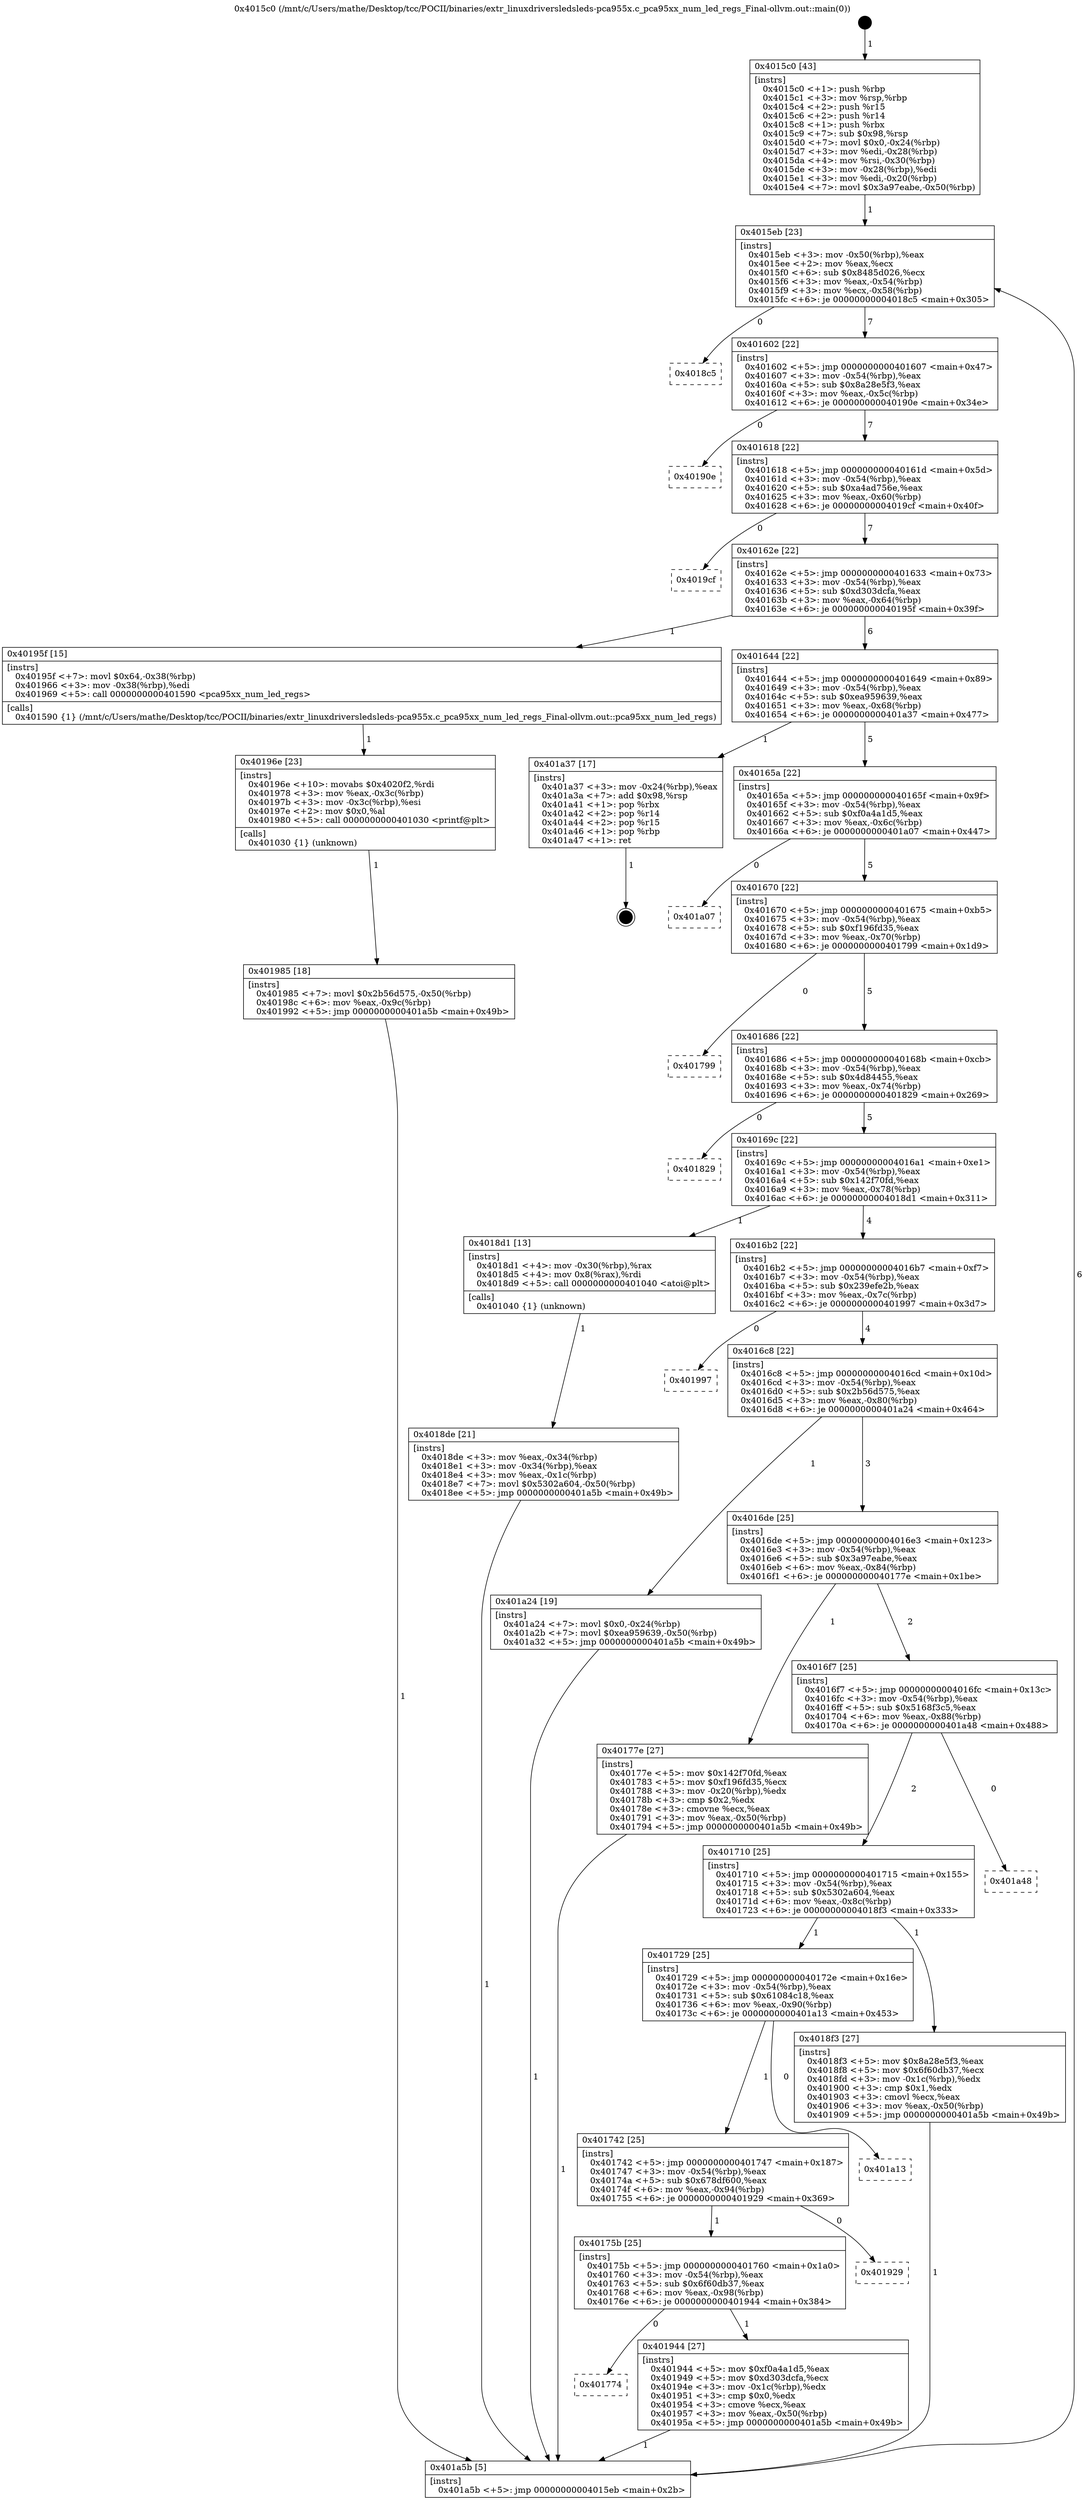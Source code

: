 digraph "0x4015c0" {
  label = "0x4015c0 (/mnt/c/Users/mathe/Desktop/tcc/POCII/binaries/extr_linuxdriversledsleds-pca955x.c_pca95xx_num_led_regs_Final-ollvm.out::main(0))"
  labelloc = "t"
  node[shape=record]

  Entry [label="",width=0.3,height=0.3,shape=circle,fillcolor=black,style=filled]
  "0x4015eb" [label="{
     0x4015eb [23]\l
     | [instrs]\l
     &nbsp;&nbsp;0x4015eb \<+3\>: mov -0x50(%rbp),%eax\l
     &nbsp;&nbsp;0x4015ee \<+2\>: mov %eax,%ecx\l
     &nbsp;&nbsp;0x4015f0 \<+6\>: sub $0x8485d026,%ecx\l
     &nbsp;&nbsp;0x4015f6 \<+3\>: mov %eax,-0x54(%rbp)\l
     &nbsp;&nbsp;0x4015f9 \<+3\>: mov %ecx,-0x58(%rbp)\l
     &nbsp;&nbsp;0x4015fc \<+6\>: je 00000000004018c5 \<main+0x305\>\l
  }"]
  "0x4018c5" [label="{
     0x4018c5\l
  }", style=dashed]
  "0x401602" [label="{
     0x401602 [22]\l
     | [instrs]\l
     &nbsp;&nbsp;0x401602 \<+5\>: jmp 0000000000401607 \<main+0x47\>\l
     &nbsp;&nbsp;0x401607 \<+3\>: mov -0x54(%rbp),%eax\l
     &nbsp;&nbsp;0x40160a \<+5\>: sub $0x8a28e5f3,%eax\l
     &nbsp;&nbsp;0x40160f \<+3\>: mov %eax,-0x5c(%rbp)\l
     &nbsp;&nbsp;0x401612 \<+6\>: je 000000000040190e \<main+0x34e\>\l
  }"]
  Exit [label="",width=0.3,height=0.3,shape=circle,fillcolor=black,style=filled,peripheries=2]
  "0x40190e" [label="{
     0x40190e\l
  }", style=dashed]
  "0x401618" [label="{
     0x401618 [22]\l
     | [instrs]\l
     &nbsp;&nbsp;0x401618 \<+5\>: jmp 000000000040161d \<main+0x5d\>\l
     &nbsp;&nbsp;0x40161d \<+3\>: mov -0x54(%rbp),%eax\l
     &nbsp;&nbsp;0x401620 \<+5\>: sub $0xa4ad756e,%eax\l
     &nbsp;&nbsp;0x401625 \<+3\>: mov %eax,-0x60(%rbp)\l
     &nbsp;&nbsp;0x401628 \<+6\>: je 00000000004019cf \<main+0x40f\>\l
  }"]
  "0x401985" [label="{
     0x401985 [18]\l
     | [instrs]\l
     &nbsp;&nbsp;0x401985 \<+7\>: movl $0x2b56d575,-0x50(%rbp)\l
     &nbsp;&nbsp;0x40198c \<+6\>: mov %eax,-0x9c(%rbp)\l
     &nbsp;&nbsp;0x401992 \<+5\>: jmp 0000000000401a5b \<main+0x49b\>\l
  }"]
  "0x4019cf" [label="{
     0x4019cf\l
  }", style=dashed]
  "0x40162e" [label="{
     0x40162e [22]\l
     | [instrs]\l
     &nbsp;&nbsp;0x40162e \<+5\>: jmp 0000000000401633 \<main+0x73\>\l
     &nbsp;&nbsp;0x401633 \<+3\>: mov -0x54(%rbp),%eax\l
     &nbsp;&nbsp;0x401636 \<+5\>: sub $0xd303dcfa,%eax\l
     &nbsp;&nbsp;0x40163b \<+3\>: mov %eax,-0x64(%rbp)\l
     &nbsp;&nbsp;0x40163e \<+6\>: je 000000000040195f \<main+0x39f\>\l
  }"]
  "0x40196e" [label="{
     0x40196e [23]\l
     | [instrs]\l
     &nbsp;&nbsp;0x40196e \<+10\>: movabs $0x4020f2,%rdi\l
     &nbsp;&nbsp;0x401978 \<+3\>: mov %eax,-0x3c(%rbp)\l
     &nbsp;&nbsp;0x40197b \<+3\>: mov -0x3c(%rbp),%esi\l
     &nbsp;&nbsp;0x40197e \<+2\>: mov $0x0,%al\l
     &nbsp;&nbsp;0x401980 \<+5\>: call 0000000000401030 \<printf@plt\>\l
     | [calls]\l
     &nbsp;&nbsp;0x401030 \{1\} (unknown)\l
  }"]
  "0x40195f" [label="{
     0x40195f [15]\l
     | [instrs]\l
     &nbsp;&nbsp;0x40195f \<+7\>: movl $0x64,-0x38(%rbp)\l
     &nbsp;&nbsp;0x401966 \<+3\>: mov -0x38(%rbp),%edi\l
     &nbsp;&nbsp;0x401969 \<+5\>: call 0000000000401590 \<pca95xx_num_led_regs\>\l
     | [calls]\l
     &nbsp;&nbsp;0x401590 \{1\} (/mnt/c/Users/mathe/Desktop/tcc/POCII/binaries/extr_linuxdriversledsleds-pca955x.c_pca95xx_num_led_regs_Final-ollvm.out::pca95xx_num_led_regs)\l
  }"]
  "0x401644" [label="{
     0x401644 [22]\l
     | [instrs]\l
     &nbsp;&nbsp;0x401644 \<+5\>: jmp 0000000000401649 \<main+0x89\>\l
     &nbsp;&nbsp;0x401649 \<+3\>: mov -0x54(%rbp),%eax\l
     &nbsp;&nbsp;0x40164c \<+5\>: sub $0xea959639,%eax\l
     &nbsp;&nbsp;0x401651 \<+3\>: mov %eax,-0x68(%rbp)\l
     &nbsp;&nbsp;0x401654 \<+6\>: je 0000000000401a37 \<main+0x477\>\l
  }"]
  "0x401774" [label="{
     0x401774\l
  }", style=dashed]
  "0x401a37" [label="{
     0x401a37 [17]\l
     | [instrs]\l
     &nbsp;&nbsp;0x401a37 \<+3\>: mov -0x24(%rbp),%eax\l
     &nbsp;&nbsp;0x401a3a \<+7\>: add $0x98,%rsp\l
     &nbsp;&nbsp;0x401a41 \<+1\>: pop %rbx\l
     &nbsp;&nbsp;0x401a42 \<+2\>: pop %r14\l
     &nbsp;&nbsp;0x401a44 \<+2\>: pop %r15\l
     &nbsp;&nbsp;0x401a46 \<+1\>: pop %rbp\l
     &nbsp;&nbsp;0x401a47 \<+1\>: ret\l
  }"]
  "0x40165a" [label="{
     0x40165a [22]\l
     | [instrs]\l
     &nbsp;&nbsp;0x40165a \<+5\>: jmp 000000000040165f \<main+0x9f\>\l
     &nbsp;&nbsp;0x40165f \<+3\>: mov -0x54(%rbp),%eax\l
     &nbsp;&nbsp;0x401662 \<+5\>: sub $0xf0a4a1d5,%eax\l
     &nbsp;&nbsp;0x401667 \<+3\>: mov %eax,-0x6c(%rbp)\l
     &nbsp;&nbsp;0x40166a \<+6\>: je 0000000000401a07 \<main+0x447\>\l
  }"]
  "0x401944" [label="{
     0x401944 [27]\l
     | [instrs]\l
     &nbsp;&nbsp;0x401944 \<+5\>: mov $0xf0a4a1d5,%eax\l
     &nbsp;&nbsp;0x401949 \<+5\>: mov $0xd303dcfa,%ecx\l
     &nbsp;&nbsp;0x40194e \<+3\>: mov -0x1c(%rbp),%edx\l
     &nbsp;&nbsp;0x401951 \<+3\>: cmp $0x0,%edx\l
     &nbsp;&nbsp;0x401954 \<+3\>: cmove %ecx,%eax\l
     &nbsp;&nbsp;0x401957 \<+3\>: mov %eax,-0x50(%rbp)\l
     &nbsp;&nbsp;0x40195a \<+5\>: jmp 0000000000401a5b \<main+0x49b\>\l
  }"]
  "0x401a07" [label="{
     0x401a07\l
  }", style=dashed]
  "0x401670" [label="{
     0x401670 [22]\l
     | [instrs]\l
     &nbsp;&nbsp;0x401670 \<+5\>: jmp 0000000000401675 \<main+0xb5\>\l
     &nbsp;&nbsp;0x401675 \<+3\>: mov -0x54(%rbp),%eax\l
     &nbsp;&nbsp;0x401678 \<+5\>: sub $0xf196fd35,%eax\l
     &nbsp;&nbsp;0x40167d \<+3\>: mov %eax,-0x70(%rbp)\l
     &nbsp;&nbsp;0x401680 \<+6\>: je 0000000000401799 \<main+0x1d9\>\l
  }"]
  "0x40175b" [label="{
     0x40175b [25]\l
     | [instrs]\l
     &nbsp;&nbsp;0x40175b \<+5\>: jmp 0000000000401760 \<main+0x1a0\>\l
     &nbsp;&nbsp;0x401760 \<+3\>: mov -0x54(%rbp),%eax\l
     &nbsp;&nbsp;0x401763 \<+5\>: sub $0x6f60db37,%eax\l
     &nbsp;&nbsp;0x401768 \<+6\>: mov %eax,-0x98(%rbp)\l
     &nbsp;&nbsp;0x40176e \<+6\>: je 0000000000401944 \<main+0x384\>\l
  }"]
  "0x401799" [label="{
     0x401799\l
  }", style=dashed]
  "0x401686" [label="{
     0x401686 [22]\l
     | [instrs]\l
     &nbsp;&nbsp;0x401686 \<+5\>: jmp 000000000040168b \<main+0xcb\>\l
     &nbsp;&nbsp;0x40168b \<+3\>: mov -0x54(%rbp),%eax\l
     &nbsp;&nbsp;0x40168e \<+5\>: sub $0x4d84455,%eax\l
     &nbsp;&nbsp;0x401693 \<+3\>: mov %eax,-0x74(%rbp)\l
     &nbsp;&nbsp;0x401696 \<+6\>: je 0000000000401829 \<main+0x269\>\l
  }"]
  "0x401929" [label="{
     0x401929\l
  }", style=dashed]
  "0x401829" [label="{
     0x401829\l
  }", style=dashed]
  "0x40169c" [label="{
     0x40169c [22]\l
     | [instrs]\l
     &nbsp;&nbsp;0x40169c \<+5\>: jmp 00000000004016a1 \<main+0xe1\>\l
     &nbsp;&nbsp;0x4016a1 \<+3\>: mov -0x54(%rbp),%eax\l
     &nbsp;&nbsp;0x4016a4 \<+5\>: sub $0x142f70fd,%eax\l
     &nbsp;&nbsp;0x4016a9 \<+3\>: mov %eax,-0x78(%rbp)\l
     &nbsp;&nbsp;0x4016ac \<+6\>: je 00000000004018d1 \<main+0x311\>\l
  }"]
  "0x401742" [label="{
     0x401742 [25]\l
     | [instrs]\l
     &nbsp;&nbsp;0x401742 \<+5\>: jmp 0000000000401747 \<main+0x187\>\l
     &nbsp;&nbsp;0x401747 \<+3\>: mov -0x54(%rbp),%eax\l
     &nbsp;&nbsp;0x40174a \<+5\>: sub $0x678df600,%eax\l
     &nbsp;&nbsp;0x40174f \<+6\>: mov %eax,-0x94(%rbp)\l
     &nbsp;&nbsp;0x401755 \<+6\>: je 0000000000401929 \<main+0x369\>\l
  }"]
  "0x4018d1" [label="{
     0x4018d1 [13]\l
     | [instrs]\l
     &nbsp;&nbsp;0x4018d1 \<+4\>: mov -0x30(%rbp),%rax\l
     &nbsp;&nbsp;0x4018d5 \<+4\>: mov 0x8(%rax),%rdi\l
     &nbsp;&nbsp;0x4018d9 \<+5\>: call 0000000000401040 \<atoi@plt\>\l
     | [calls]\l
     &nbsp;&nbsp;0x401040 \{1\} (unknown)\l
  }"]
  "0x4016b2" [label="{
     0x4016b2 [22]\l
     | [instrs]\l
     &nbsp;&nbsp;0x4016b2 \<+5\>: jmp 00000000004016b7 \<main+0xf7\>\l
     &nbsp;&nbsp;0x4016b7 \<+3\>: mov -0x54(%rbp),%eax\l
     &nbsp;&nbsp;0x4016ba \<+5\>: sub $0x239efe2b,%eax\l
     &nbsp;&nbsp;0x4016bf \<+3\>: mov %eax,-0x7c(%rbp)\l
     &nbsp;&nbsp;0x4016c2 \<+6\>: je 0000000000401997 \<main+0x3d7\>\l
  }"]
  "0x401a13" [label="{
     0x401a13\l
  }", style=dashed]
  "0x401997" [label="{
     0x401997\l
  }", style=dashed]
  "0x4016c8" [label="{
     0x4016c8 [22]\l
     | [instrs]\l
     &nbsp;&nbsp;0x4016c8 \<+5\>: jmp 00000000004016cd \<main+0x10d\>\l
     &nbsp;&nbsp;0x4016cd \<+3\>: mov -0x54(%rbp),%eax\l
     &nbsp;&nbsp;0x4016d0 \<+5\>: sub $0x2b56d575,%eax\l
     &nbsp;&nbsp;0x4016d5 \<+3\>: mov %eax,-0x80(%rbp)\l
     &nbsp;&nbsp;0x4016d8 \<+6\>: je 0000000000401a24 \<main+0x464\>\l
  }"]
  "0x401729" [label="{
     0x401729 [25]\l
     | [instrs]\l
     &nbsp;&nbsp;0x401729 \<+5\>: jmp 000000000040172e \<main+0x16e\>\l
     &nbsp;&nbsp;0x40172e \<+3\>: mov -0x54(%rbp),%eax\l
     &nbsp;&nbsp;0x401731 \<+5\>: sub $0x61084c18,%eax\l
     &nbsp;&nbsp;0x401736 \<+6\>: mov %eax,-0x90(%rbp)\l
     &nbsp;&nbsp;0x40173c \<+6\>: je 0000000000401a13 \<main+0x453\>\l
  }"]
  "0x401a24" [label="{
     0x401a24 [19]\l
     | [instrs]\l
     &nbsp;&nbsp;0x401a24 \<+7\>: movl $0x0,-0x24(%rbp)\l
     &nbsp;&nbsp;0x401a2b \<+7\>: movl $0xea959639,-0x50(%rbp)\l
     &nbsp;&nbsp;0x401a32 \<+5\>: jmp 0000000000401a5b \<main+0x49b\>\l
  }"]
  "0x4016de" [label="{
     0x4016de [25]\l
     | [instrs]\l
     &nbsp;&nbsp;0x4016de \<+5\>: jmp 00000000004016e3 \<main+0x123\>\l
     &nbsp;&nbsp;0x4016e3 \<+3\>: mov -0x54(%rbp),%eax\l
     &nbsp;&nbsp;0x4016e6 \<+5\>: sub $0x3a97eabe,%eax\l
     &nbsp;&nbsp;0x4016eb \<+6\>: mov %eax,-0x84(%rbp)\l
     &nbsp;&nbsp;0x4016f1 \<+6\>: je 000000000040177e \<main+0x1be\>\l
  }"]
  "0x4018f3" [label="{
     0x4018f3 [27]\l
     | [instrs]\l
     &nbsp;&nbsp;0x4018f3 \<+5\>: mov $0x8a28e5f3,%eax\l
     &nbsp;&nbsp;0x4018f8 \<+5\>: mov $0x6f60db37,%ecx\l
     &nbsp;&nbsp;0x4018fd \<+3\>: mov -0x1c(%rbp),%edx\l
     &nbsp;&nbsp;0x401900 \<+3\>: cmp $0x1,%edx\l
     &nbsp;&nbsp;0x401903 \<+3\>: cmovl %ecx,%eax\l
     &nbsp;&nbsp;0x401906 \<+3\>: mov %eax,-0x50(%rbp)\l
     &nbsp;&nbsp;0x401909 \<+5\>: jmp 0000000000401a5b \<main+0x49b\>\l
  }"]
  "0x40177e" [label="{
     0x40177e [27]\l
     | [instrs]\l
     &nbsp;&nbsp;0x40177e \<+5\>: mov $0x142f70fd,%eax\l
     &nbsp;&nbsp;0x401783 \<+5\>: mov $0xf196fd35,%ecx\l
     &nbsp;&nbsp;0x401788 \<+3\>: mov -0x20(%rbp),%edx\l
     &nbsp;&nbsp;0x40178b \<+3\>: cmp $0x2,%edx\l
     &nbsp;&nbsp;0x40178e \<+3\>: cmovne %ecx,%eax\l
     &nbsp;&nbsp;0x401791 \<+3\>: mov %eax,-0x50(%rbp)\l
     &nbsp;&nbsp;0x401794 \<+5\>: jmp 0000000000401a5b \<main+0x49b\>\l
  }"]
  "0x4016f7" [label="{
     0x4016f7 [25]\l
     | [instrs]\l
     &nbsp;&nbsp;0x4016f7 \<+5\>: jmp 00000000004016fc \<main+0x13c\>\l
     &nbsp;&nbsp;0x4016fc \<+3\>: mov -0x54(%rbp),%eax\l
     &nbsp;&nbsp;0x4016ff \<+5\>: sub $0x5168f3c5,%eax\l
     &nbsp;&nbsp;0x401704 \<+6\>: mov %eax,-0x88(%rbp)\l
     &nbsp;&nbsp;0x40170a \<+6\>: je 0000000000401a48 \<main+0x488\>\l
  }"]
  "0x401a5b" [label="{
     0x401a5b [5]\l
     | [instrs]\l
     &nbsp;&nbsp;0x401a5b \<+5\>: jmp 00000000004015eb \<main+0x2b\>\l
  }"]
  "0x4015c0" [label="{
     0x4015c0 [43]\l
     | [instrs]\l
     &nbsp;&nbsp;0x4015c0 \<+1\>: push %rbp\l
     &nbsp;&nbsp;0x4015c1 \<+3\>: mov %rsp,%rbp\l
     &nbsp;&nbsp;0x4015c4 \<+2\>: push %r15\l
     &nbsp;&nbsp;0x4015c6 \<+2\>: push %r14\l
     &nbsp;&nbsp;0x4015c8 \<+1\>: push %rbx\l
     &nbsp;&nbsp;0x4015c9 \<+7\>: sub $0x98,%rsp\l
     &nbsp;&nbsp;0x4015d0 \<+7\>: movl $0x0,-0x24(%rbp)\l
     &nbsp;&nbsp;0x4015d7 \<+3\>: mov %edi,-0x28(%rbp)\l
     &nbsp;&nbsp;0x4015da \<+4\>: mov %rsi,-0x30(%rbp)\l
     &nbsp;&nbsp;0x4015de \<+3\>: mov -0x28(%rbp),%edi\l
     &nbsp;&nbsp;0x4015e1 \<+3\>: mov %edi,-0x20(%rbp)\l
     &nbsp;&nbsp;0x4015e4 \<+7\>: movl $0x3a97eabe,-0x50(%rbp)\l
  }"]
  "0x4018de" [label="{
     0x4018de [21]\l
     | [instrs]\l
     &nbsp;&nbsp;0x4018de \<+3\>: mov %eax,-0x34(%rbp)\l
     &nbsp;&nbsp;0x4018e1 \<+3\>: mov -0x34(%rbp),%eax\l
     &nbsp;&nbsp;0x4018e4 \<+3\>: mov %eax,-0x1c(%rbp)\l
     &nbsp;&nbsp;0x4018e7 \<+7\>: movl $0x5302a604,-0x50(%rbp)\l
     &nbsp;&nbsp;0x4018ee \<+5\>: jmp 0000000000401a5b \<main+0x49b\>\l
  }"]
  "0x401710" [label="{
     0x401710 [25]\l
     | [instrs]\l
     &nbsp;&nbsp;0x401710 \<+5\>: jmp 0000000000401715 \<main+0x155\>\l
     &nbsp;&nbsp;0x401715 \<+3\>: mov -0x54(%rbp),%eax\l
     &nbsp;&nbsp;0x401718 \<+5\>: sub $0x5302a604,%eax\l
     &nbsp;&nbsp;0x40171d \<+6\>: mov %eax,-0x8c(%rbp)\l
     &nbsp;&nbsp;0x401723 \<+6\>: je 00000000004018f3 \<main+0x333\>\l
  }"]
  "0x401a48" [label="{
     0x401a48\l
  }", style=dashed]
  Entry -> "0x4015c0" [label=" 1"]
  "0x4015eb" -> "0x4018c5" [label=" 0"]
  "0x4015eb" -> "0x401602" [label=" 7"]
  "0x401a37" -> Exit [label=" 1"]
  "0x401602" -> "0x40190e" [label=" 0"]
  "0x401602" -> "0x401618" [label=" 7"]
  "0x401a24" -> "0x401a5b" [label=" 1"]
  "0x401618" -> "0x4019cf" [label=" 0"]
  "0x401618" -> "0x40162e" [label=" 7"]
  "0x401985" -> "0x401a5b" [label=" 1"]
  "0x40162e" -> "0x40195f" [label=" 1"]
  "0x40162e" -> "0x401644" [label=" 6"]
  "0x40196e" -> "0x401985" [label=" 1"]
  "0x401644" -> "0x401a37" [label=" 1"]
  "0x401644" -> "0x40165a" [label=" 5"]
  "0x40195f" -> "0x40196e" [label=" 1"]
  "0x40165a" -> "0x401a07" [label=" 0"]
  "0x40165a" -> "0x401670" [label=" 5"]
  "0x401944" -> "0x401a5b" [label=" 1"]
  "0x401670" -> "0x401799" [label=" 0"]
  "0x401670" -> "0x401686" [label=" 5"]
  "0x40175b" -> "0x401944" [label=" 1"]
  "0x401686" -> "0x401829" [label=" 0"]
  "0x401686" -> "0x40169c" [label=" 5"]
  "0x40175b" -> "0x401774" [label=" 0"]
  "0x40169c" -> "0x4018d1" [label=" 1"]
  "0x40169c" -> "0x4016b2" [label=" 4"]
  "0x401742" -> "0x401929" [label=" 0"]
  "0x4016b2" -> "0x401997" [label=" 0"]
  "0x4016b2" -> "0x4016c8" [label=" 4"]
  "0x401742" -> "0x40175b" [label=" 1"]
  "0x4016c8" -> "0x401a24" [label=" 1"]
  "0x4016c8" -> "0x4016de" [label=" 3"]
  "0x401729" -> "0x401a13" [label=" 0"]
  "0x4016de" -> "0x40177e" [label=" 1"]
  "0x4016de" -> "0x4016f7" [label=" 2"]
  "0x40177e" -> "0x401a5b" [label=" 1"]
  "0x4015c0" -> "0x4015eb" [label=" 1"]
  "0x401a5b" -> "0x4015eb" [label=" 6"]
  "0x4018d1" -> "0x4018de" [label=" 1"]
  "0x4018de" -> "0x401a5b" [label=" 1"]
  "0x401729" -> "0x401742" [label=" 1"]
  "0x4016f7" -> "0x401a48" [label=" 0"]
  "0x4016f7" -> "0x401710" [label=" 2"]
  "0x4018f3" -> "0x401a5b" [label=" 1"]
  "0x401710" -> "0x4018f3" [label=" 1"]
  "0x401710" -> "0x401729" [label=" 1"]
}
